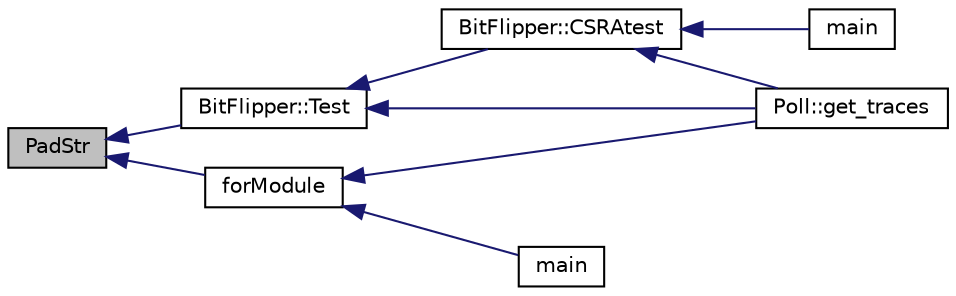 digraph "PadStr"
{
  edge [fontname="Helvetica",fontsize="10",labelfontname="Helvetica",labelfontsize="10"];
  node [fontname="Helvetica",fontsize="10",shape=record];
  rankdir="LR";
  Node1 [label="PadStr",height=0.2,width=0.4,color="black", fillcolor="grey75", style="filled", fontcolor="black"];
  Node1 -> Node2 [dir="back",color="midnightblue",fontsize="10",style="solid",fontname="Helvetica"];
  Node2 [label="BitFlipper::Test",height=0.2,width=0.4,color="black", fillcolor="white", style="filled",URL="$d0/d6f/class_bit_flipper.html#a7833eed66c8fb1f193f014d4f97429fd"];
  Node2 -> Node3 [dir="back",color="midnightblue",fontsize="10",style="solid",fontname="Helvetica"];
  Node3 [label="BitFlipper::CSRAtest",height=0.2,width=0.4,color="black", fillcolor="white", style="filled",URL="$d0/d6f/class_bit_flipper.html#a036f25ab2ef0346d048f2aa7d073be95"];
  Node3 -> Node4 [dir="back",color="midnightblue",fontsize="10",style="solid",fontname="Helvetica"];
  Node4 [label="main",height=0.2,width=0.4,color="black", fillcolor="white", style="filled",URL="$df/d1d/csr__test_8cpp.html#a0ddf1224851353fc92bfbff6f499fa97"];
  Node3 -> Node5 [dir="back",color="midnightblue",fontsize="10",style="solid",fontname="Helvetica"];
  Node5 [label="Poll::get_traces",height=0.2,width=0.4,color="black", fillcolor="white", style="filled",URL="$d6/db0/class_poll.html#a7bc77d04169be53d1a3553e0a55932d6",tooltip="Acquire raw traces from a pixie module. "];
  Node2 -> Node5 [dir="back",color="midnightblue",fontsize="10",style="solid",fontname="Helvetica"];
  Node1 -> Node6 [dir="back",color="midnightblue",fontsize="10",style="solid",fontname="Helvetica"];
  Node6 [label="forModule",height=0.2,width=0.4,color="black", fillcolor="white", style="filled",URL="$d5/daf/_pixie_support_8h.html#a8ff18714218797da98766f66f71e049b"];
  Node6 -> Node7 [dir="back",color="midnightblue",fontsize="10",style="solid",fontname="Helvetica"];
  Node7 [label="main",height=0.2,width=0.4,color="black", fillcolor="white", style="filled",URL="$d9/d36/adjust__offsets_8cpp.html#a0ddf1224851353fc92bfbff6f499fa97"];
  Node6 -> Node5 [dir="back",color="midnightblue",fontsize="10",style="solid",fontname="Helvetica"];
}
